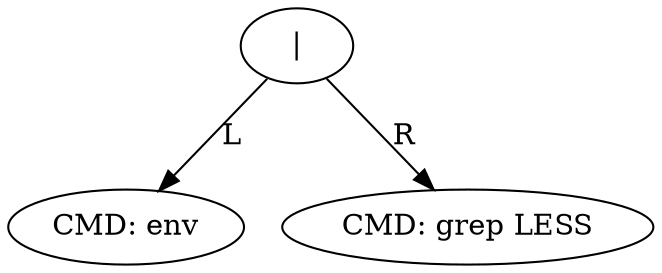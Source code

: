 digraph AST {
"0x5b7690" [label="|"];
"0x5b7690" -> "0x5b7720" [label="L"];
"0x5b7720" [label="CMD: env"];
"0x5b7690" -> "0x5b77b0" [label="R"];
"0x5b77b0" [label="CMD: grep LESS"];
}
